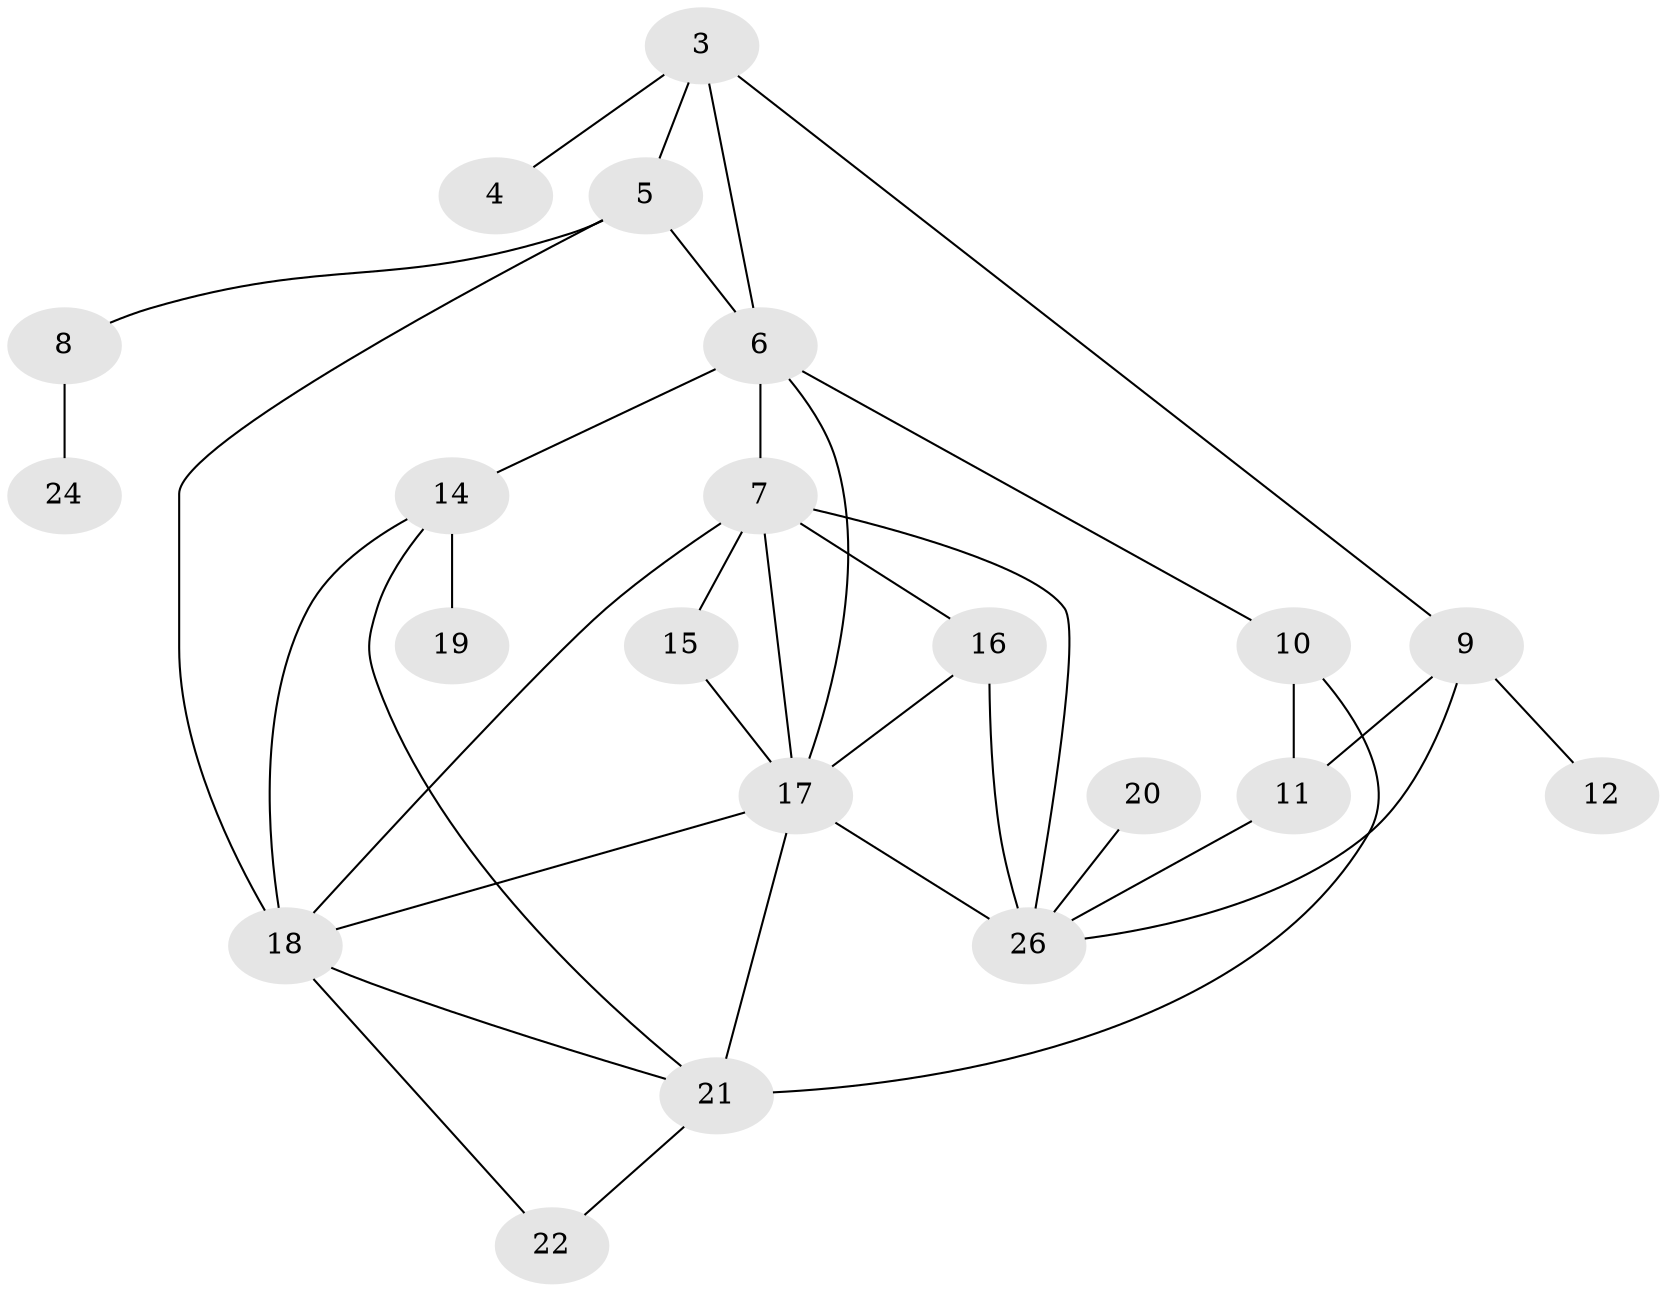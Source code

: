 // original degree distribution, {4: 0.27450980392156865, 0: 0.09803921568627451, 1: 0.1568627450980392, 5: 0.058823529411764705, 2: 0.21568627450980393, 3: 0.17647058823529413, 6: 0.0196078431372549}
// Generated by graph-tools (version 1.1) at 2025/00/03/09/25 03:00:47]
// undirected, 21 vertices, 36 edges
graph export_dot {
graph [start="1"]
  node [color=gray90,style=filled];
  3;
  4;
  5;
  6;
  7;
  8;
  9;
  10;
  11;
  12;
  14;
  15;
  16;
  17;
  18;
  19;
  20;
  21;
  22;
  24;
  26;
  3 -- 4 [weight=1.0];
  3 -- 5 [weight=1.0];
  3 -- 6 [weight=1.0];
  3 -- 9 [weight=1.0];
  5 -- 6 [weight=1.0];
  5 -- 8 [weight=1.0];
  5 -- 18 [weight=1.0];
  6 -- 7 [weight=1.0];
  6 -- 10 [weight=1.0];
  6 -- 14 [weight=2.0];
  6 -- 17 [weight=2.0];
  7 -- 15 [weight=1.0];
  7 -- 16 [weight=1.0];
  7 -- 17 [weight=2.0];
  7 -- 18 [weight=2.0];
  7 -- 26 [weight=1.0];
  8 -- 24 [weight=1.0];
  9 -- 11 [weight=1.0];
  9 -- 12 [weight=1.0];
  9 -- 26 [weight=1.0];
  10 -- 11 [weight=1.0];
  10 -- 21 [weight=1.0];
  11 -- 26 [weight=1.0];
  14 -- 18 [weight=1.0];
  14 -- 19 [weight=1.0];
  14 -- 21 [weight=1.0];
  15 -- 17 [weight=1.0];
  16 -- 17 [weight=1.0];
  16 -- 26 [weight=1.0];
  17 -- 18 [weight=1.0];
  17 -- 21 [weight=2.0];
  17 -- 26 [weight=2.0];
  18 -- 21 [weight=1.0];
  18 -- 22 [weight=1.0];
  20 -- 26 [weight=1.0];
  21 -- 22 [weight=1.0];
}
